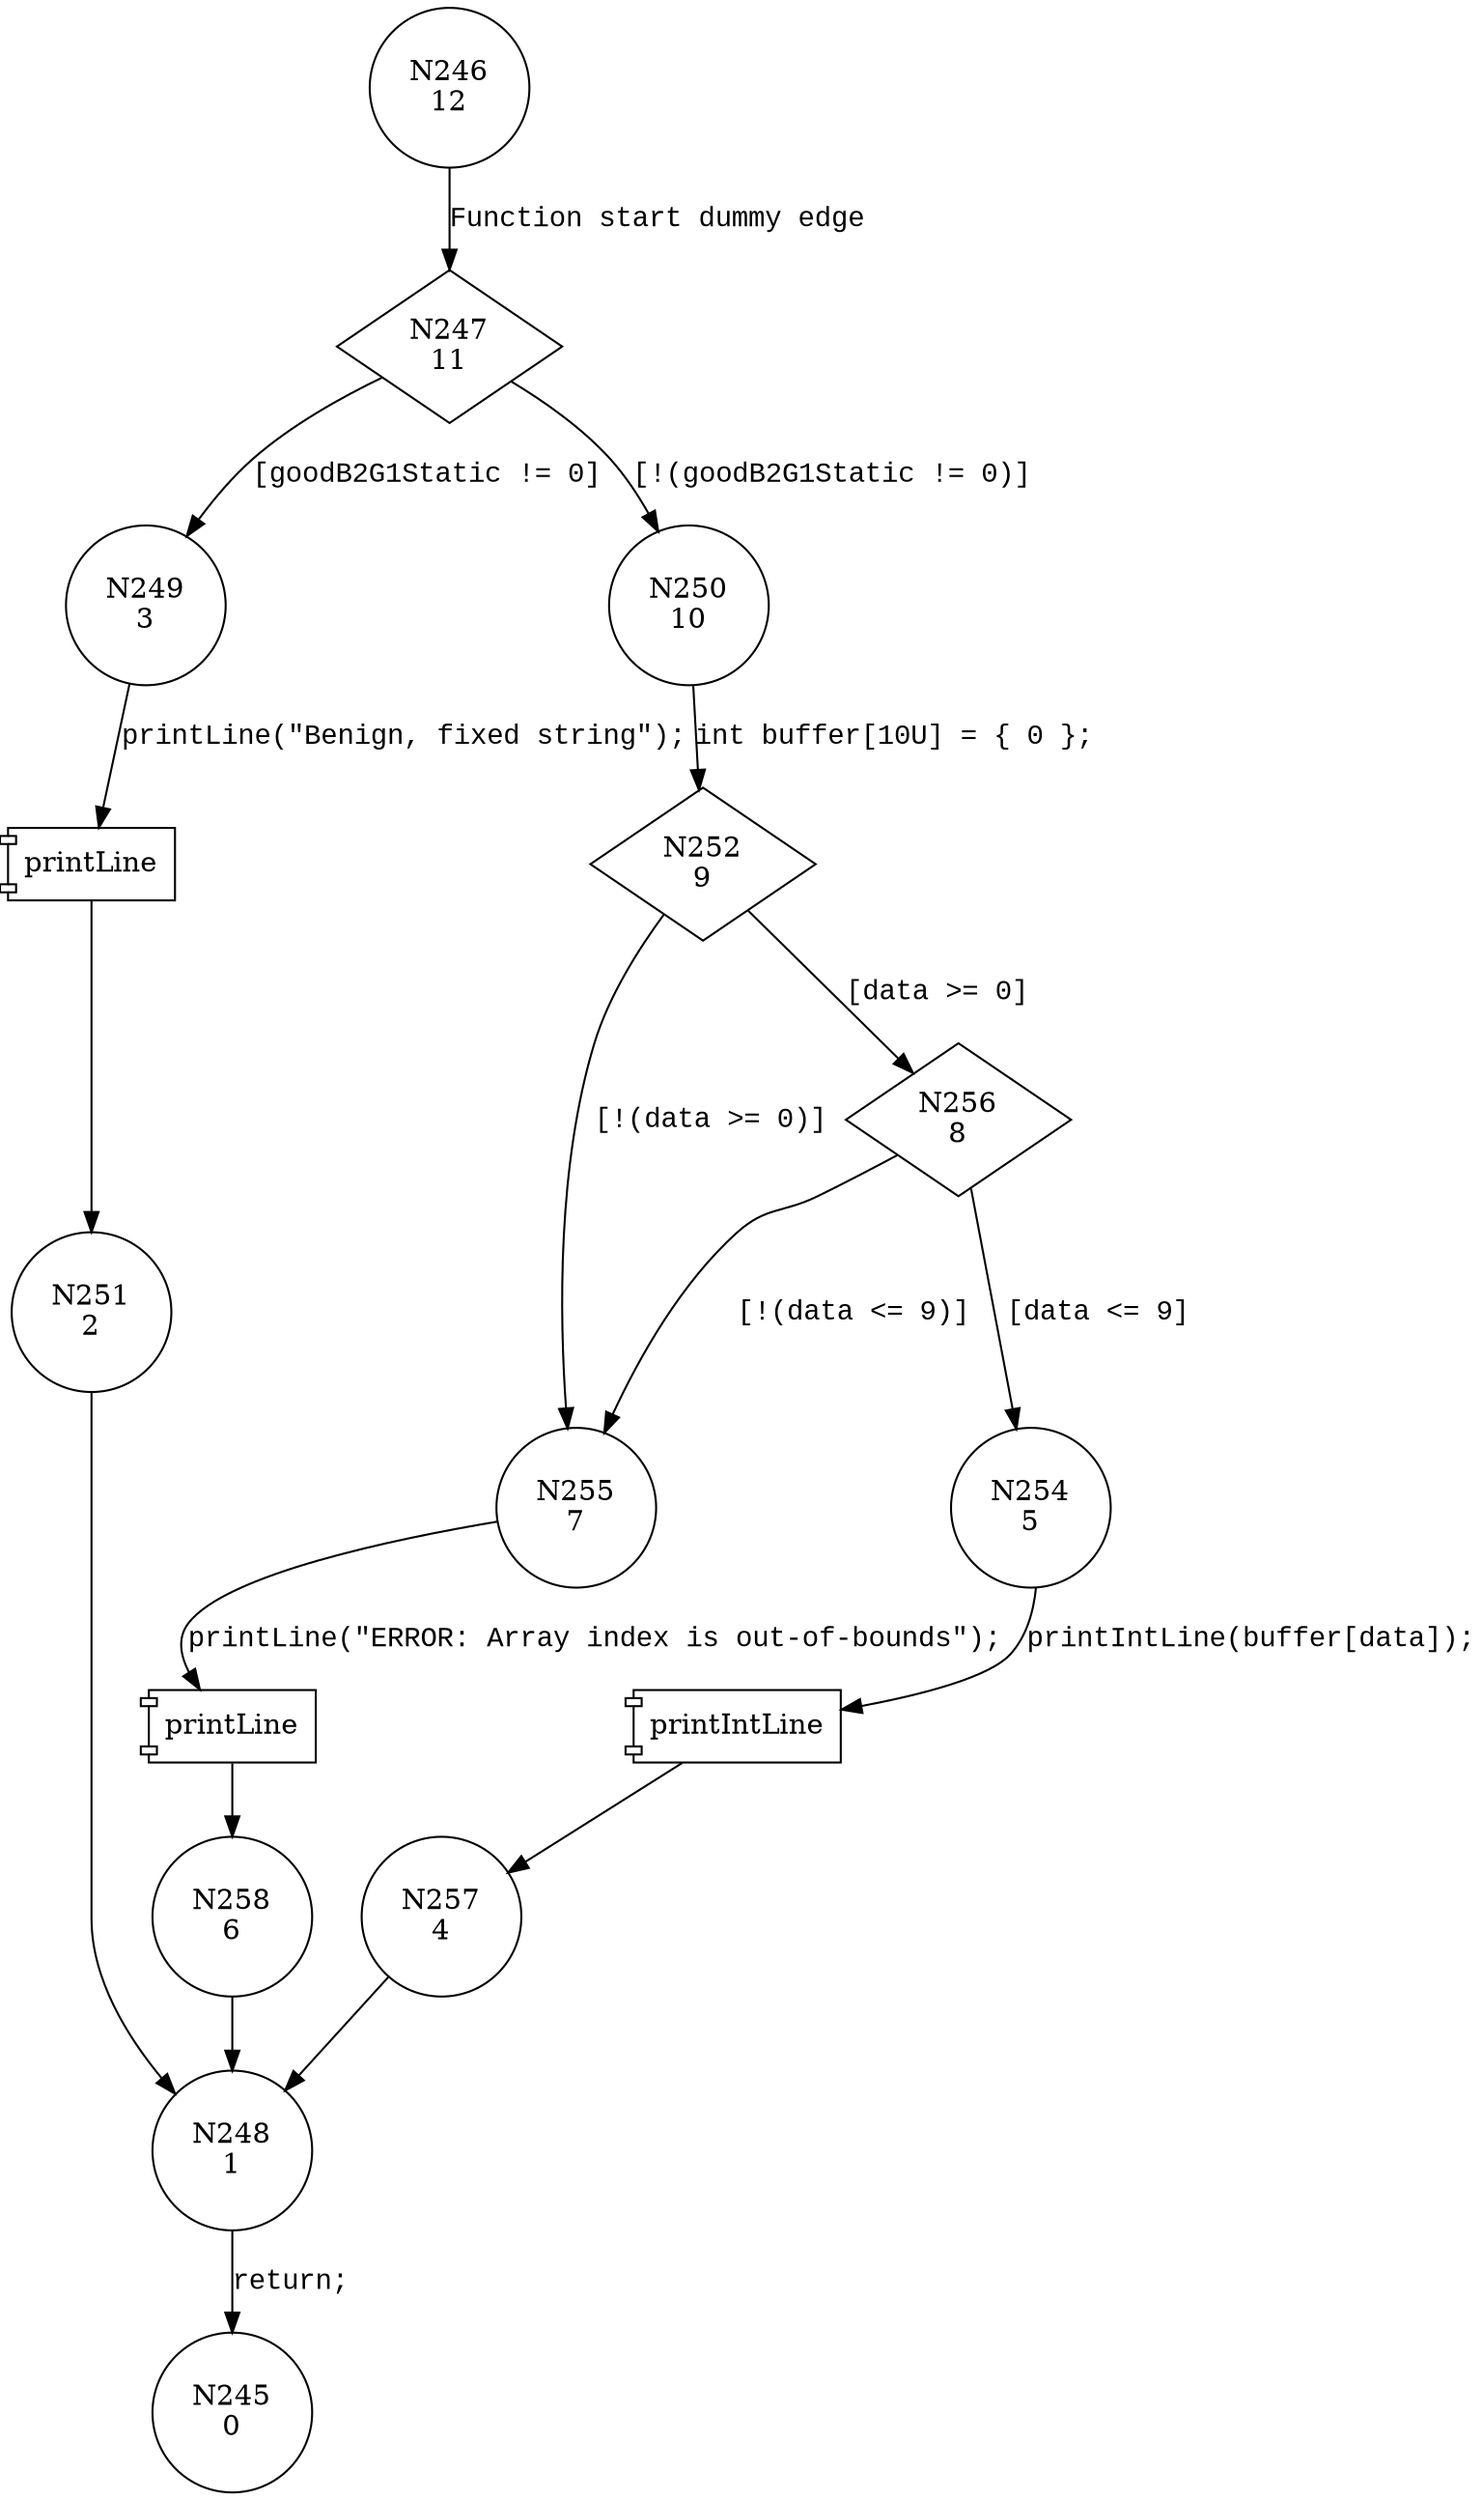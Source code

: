 digraph goodB2G1Sink {
247 [shape="diamond" label="N247\n11"]
249 [shape="circle" label="N249\n3"]
250 [shape="circle" label="N250\n10"]
252 [shape="diamond" label="N252\n9"]
256 [shape="diamond" label="N256\n8"]
255 [shape="circle" label="N255\n7"]
258 [shape="circle" label="N258\n6"]
248 [shape="circle" label="N248\n1"]
245 [shape="circle" label="N245\n0"]
254 [shape="circle" label="N254\n5"]
257 [shape="circle" label="N257\n4"]
251 [shape="circle" label="N251\n2"]
246 [shape="circle" label="N246\n12"]
247 -> 249 [label="[goodB2G1Static != 0]" fontname="Courier New"]
247 -> 250 [label="[!(goodB2G1Static != 0)]" fontname="Courier New"]
252 -> 256 [label="[data >= 0]" fontname="Courier New"]
252 -> 255 [label="[!(data >= 0)]" fontname="Courier New"]
100032 [shape="component" label="printLine"]
255 -> 100032 [label="printLine(\"ERROR: Array index is out-of-bounds\");" fontname="Courier New"]
100032 -> 258 [label="" fontname="Courier New"]
248 -> 245 [label="return;" fontname="Courier New"]
256 -> 254 [label="[data <= 9]" fontname="Courier New"]
256 -> 255 [label="[!(data <= 9)]" fontname="Courier New"]
100033 [shape="component" label="printIntLine"]
254 -> 100033 [label="printIntLine(buffer[data]);" fontname="Courier New"]
100033 -> 257 [label="" fontname="Courier New"]
100034 [shape="component" label="printLine"]
249 -> 100034 [label="printLine(\"Benign, fixed string\");" fontname="Courier New"]
100034 -> 251 [label="" fontname="Courier New"]
246 -> 247 [label="Function start dummy edge" fontname="Courier New"]
250 -> 252 [label="int buffer[10U] = { 0 };" fontname="Courier New"]
258 -> 248 [label="" fontname="Courier New"]
257 -> 248 [label="" fontname="Courier New"]
251 -> 248 [label="" fontname="Courier New"]
}